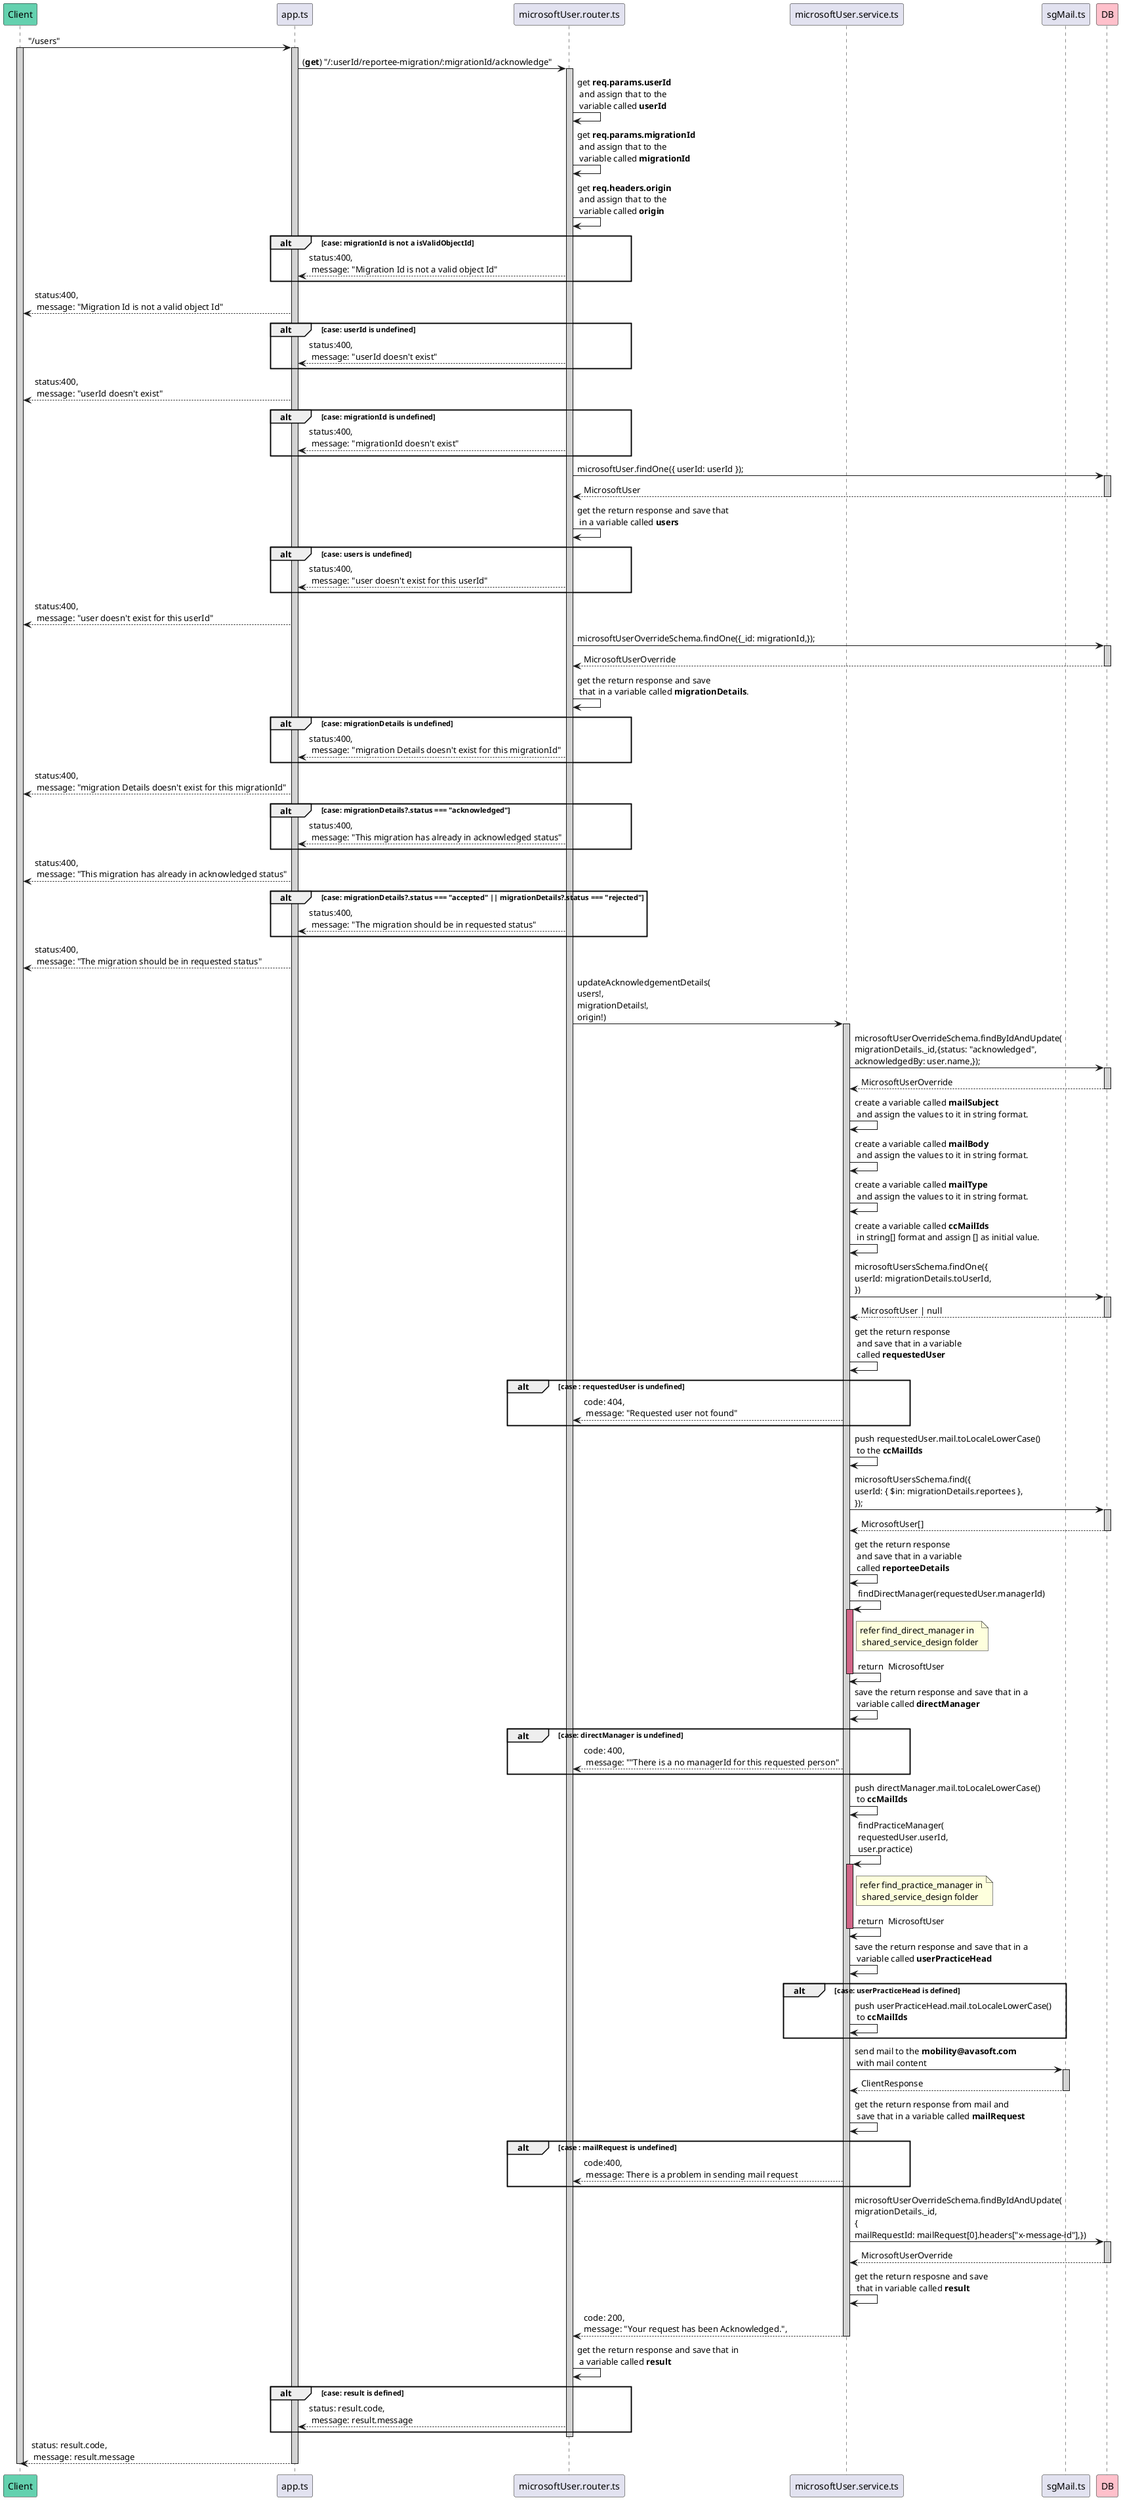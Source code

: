 @startuml acknowledge migration request
participant Client #64D1AF
participant app.ts
participant microsoftUser.router.ts
participant microsoftUser.service.ts
participant sgMail.ts
participant DB #FFC0CB

Client -> app.ts : "/users"
activate Client #D3D3D3
    activate app.ts #D3D3D3
        app.ts -> microsoftUser.router.ts : (**get**) "/:userId/reportee-migration/:migrationId/acknowledge"
        activate microsoftUser.router.ts #D3D3D3
            microsoftUser.router.ts -> microsoftUser.router.ts : get **req.params.userId**\n and assign that to the\n variable called **userId**
            microsoftUser.router.ts -> microsoftUser.router.ts : get **req.params.migrationId**\n and assign that to the\n variable called **migrationId**
            microsoftUser.router.ts -> microsoftUser.router.ts : get **req.headers.origin**\n and assign that to the\n variable called **origin**
            alt case: migrationId is not a isValidObjectId
                app.ts <-- microsoftUser.router.ts : status:400,\n message: "Migration Id is not a valid object Id"
            end
            Client <-- app.ts : status:400,\n message: "Migration Id is not a valid object Id"
            alt case: userId is undefined
                app.ts <-- microsoftUser.router.ts : status:400,\n message: "userId doesn't exist"
            end
            Client <-- app.ts : status:400,\n message: "userId doesn't exist"
            alt case: migrationId is undefined
                app.ts <-- microsoftUser.router.ts : status:400,\n message: "migrationId doesn't exist"
            end
            microsoftUser.router.ts -> DB : microsoftUser.findOne({ userId: userId });
            activate DB #D3D3D3
                microsoftUser.router.ts <-- DB : MicrosoftUser
            deactivate DB
            microsoftUser.router.ts -> microsoftUser.router.ts : get the return response and save that\n in a variable called **users**
            alt case: users is undefined
                app.ts <-- microsoftUser.router.ts : status:400,\n message: "user doesn't exist for this userId"
            end
            Client <-- app.ts : status:400,\n message: "user doesn't exist for this userId"
            microsoftUser.router.ts -> DB : microsoftUserOverrideSchema.findOne({_id: migrationId,});
            activate DB #D3D3D3
                microsoftUser.router.ts <-- DB : MicrosoftUserOverride
            deactivate DB
            microsoftUser.router.ts -> microsoftUser.router.ts : get the return response and save\n that in a variable called **migrationDetails**.
            alt case: migrationDetails is undefined
                app.ts <-- microsoftUser.router.ts : status:400,\n message: "migration Details doesn't exist for this migrationId"
            end
            Client <-- app.ts : status:400,\n message: "migration Details doesn't exist for this migrationId"
            alt case: migrationDetails?.status === "acknowledged"
                app.ts <-- microsoftUser.router.ts : status:400,\n message: "This migration has already in acknowledged status"
            end
            Client <-- app.ts : status:400,\n message: "This migration has already in acknowledged status"
            alt case: migrationDetails?.status === "accepted" || migrationDetails?.status === "rejected"
                app.ts <-- microsoftUser.router.ts : status:400,\n message: "The migration should be in requested status"
            end
            Client <-- app.ts : status:400,\n message: "The migration should be in requested status"
            microsoftUser.router.ts -> microsoftUser.service.ts : updateAcknowledgementDetails(\nusers!,\nmigrationDetails!,\norigin!)
            activate microsoftUser.service.ts #D3D3D3
                microsoftUser.service.ts -> DB :  microsoftUserOverrideSchema.findByIdAndUpdate(\nmigrationDetails._id,{status: "acknowledged",\nacknowledgedBy: user.name,});
                activate DB #D3D3D3
                    microsoftUser.service.ts <-- DB : MicrosoftUserOverride
                deactivate DB
                microsoftUser.service.ts -> microsoftUser.service.ts : create a variable called **mailSubject**\n and assign the values to it in string format.
                microsoftUser.service.ts -> microsoftUser.service.ts : create a variable called **mailBody**\n and assign the values to it in string format.
                microsoftUser.service.ts -> microsoftUser.service.ts : create a variable called **mailType**\n and assign the values to it in string format.
                microsoftUser.service.ts -> microsoftUser.service.ts :  create a variable called **ccMailIds**\n in string[] format and assign [] as initial value.
                microsoftUser.service.ts ->DB : microsoftUsersSchema.findOne({\nuserId: migrationDetails.toUserId,\n})
                activate DB #D3D3D3
                    microsoftUser.service.ts <-- DB : MicrosoftUser | null
                deactivate DB
                microsoftUser.service.ts -> microsoftUser.service.ts : get the return response\n and save that in a variable\n called **requestedUser**
                alt case : requestedUser is undefined
                    microsoftUser.router.ts <--  microsoftUser.service.ts : code: 404,\n message: "Requested user not found"
                end
                microsoftUser.service.ts -> microsoftUser.service.ts : push requestedUser.mail.toLocaleLowerCase()\n to the **ccMailIds**
                microsoftUser.service.ts ->DB : microsoftUsersSchema.find({\nuserId: { $in: migrationDetails.reportees },\n});
                activate DB #D3D3D3
                    microsoftUser.service.ts <-- DB : MicrosoftUser[]
                deactivate DB
                microsoftUser.service.ts -> microsoftUser.service.ts : get the return response\n and save that in a variable\n called **reporteeDetails**
                microsoftUser.service.ts -> microsoftUser.service.ts : findDirectManager(requestedUser.managerId)
                activate microsoftUser.service.ts #D16587
                    note right of microsoftUser.service.ts : refer find_direct_manager in\n shared_service_design folder
                    microsoftUser.service.ts -> microsoftUser.service.ts : return  MicrosoftUser
                deactivate microsoftUser.service.ts 
                microsoftUser.service.ts -> microsoftUser.service.ts : save the return response and save that in a\n variable called **directManager**
                alt case: directManager is undefined
                    microsoftUser.router.ts <--  microsoftUser.service.ts : code: 400,\n message: ""There is a no managerId for this requested person"
                end
                microsoftUser.service.ts -> microsoftUser.service.ts : push directManager.mail.toLocaleLowerCase()\n to **ccMailIds**
                microsoftUser.service.ts -> microsoftUser.service.ts : findPracticeManager(\nrequestedUser.userId,\nuser.practice)
                activate microsoftUser.service.ts #D16587
                    note right of microsoftUser.service.ts : refer find_practice_manager in\n shared_service_design folder
                    microsoftUser.service.ts -> microsoftUser.service.ts : return  MicrosoftUser
                deactivate microsoftUser.service.ts
                microsoftUser.service.ts -> microsoftUser.service.ts : save the return response and save that in a\n variable called **userPracticeHead**
                alt case: userPracticeHead is defined
                    microsoftUser.service.ts -> microsoftUser.service.ts : push userPracticeHead.mail.toLocaleLowerCase()\n to **ccMailIds**
                end
                microsoftUser.service.ts -> sgMail.ts : send mail to the **mobility@avasoft.com**\n with mail content
                activate sgMail.ts #D3D3D3
                    microsoftUser.service.ts <-- sgMail.ts : ClientResponse 
                deactivate sgMail.ts
                microsoftUser.service.ts -> microsoftUser.service.ts : get the return response from mail and\n save that in a variable called **mailRequest**
                alt case : mailRequest is undefined
                    microsoftUser.router.ts <-- microsoftUser.service.ts : code:400,\n message: There is a problem in sending mail request
                end
                microsoftUser.service.ts -> DB : microsoftUserOverrideSchema.findByIdAndUpdate(\nmigrationDetails._id,\n{\nmailRequestId: mailRequest[0].headers["x-message-id"],})
                activate DB #D3D3D3
                    microsoftUser.service.ts <-- DB : MicrosoftUserOverride
                deactivate DB
                microsoftUser.service.ts -> microsoftUser.service.ts : get the return resposne and save\n that in variable called **result**   
                microsoftUser.router.ts <-- microsoftUser.service.ts : code: 200,\nmessage: "Your request has been Acknowledged.",
            deactivate microsoftUser.service.ts
            microsoftUser.router.ts -> microsoftUser.router.ts : get the return response and save that in\n a variable called **result**
            alt case: result is defined
                app.ts <-- microsoftUser.router.ts : status: result.code,\n message: result.message
            end
        deactivate microsoftUser.router.ts
        Client <--app.ts : status: result.code,\n message: result.message
    deactivate app.ts
deactivate Client
@enduml